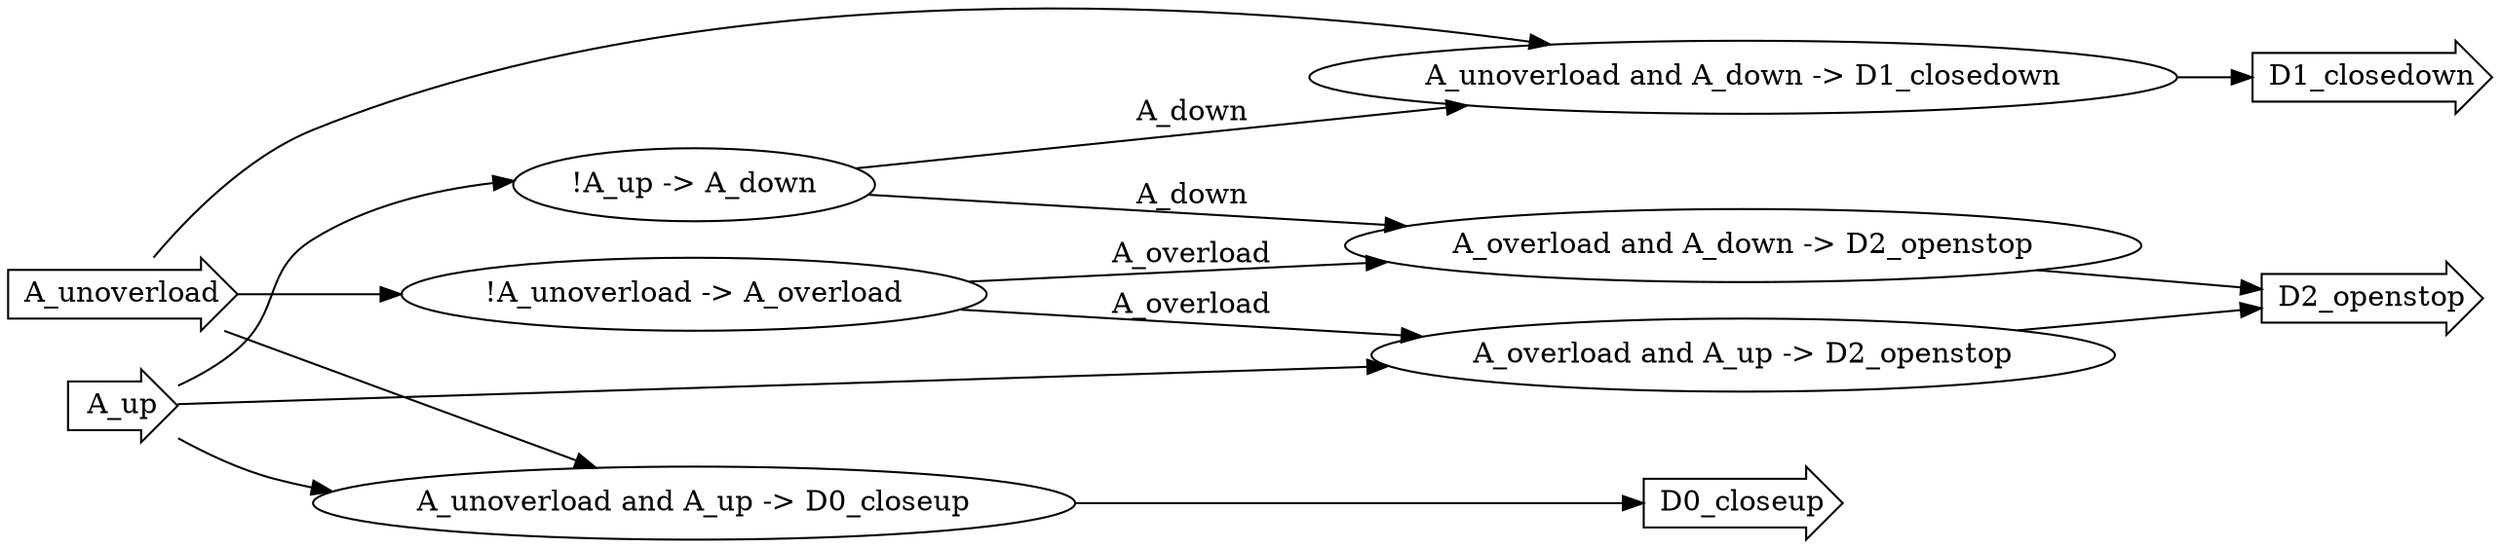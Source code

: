 digraph G {
 rankdir=LR;
 A_unoverload[shape=rarrow];
 A_up[shape=rarrow];
 D0_closeup[shape=rarrow];
 D1_closedown[shape=rarrow];
 D2_openstop[shape=rarrow];
 n_0[label="!A_unoverload -> A_overload"];
 n_1[label="!A_up -> A_down"];
 n_2[label="A_unoverload and A_up -> D0_closeup"];
 n_3[label="A_unoverload and A_down -> D1_closedown"];
 n_4[label="A_overload and A_up -> D2_openstop"];
 n_5[label="A_overload and A_down -> D2_openstop"];
 A_unoverload -> n_0;
 A_up -> n_1;
 A_unoverload -> n_2;
 A_up -> n_2;
 n_2 -> D0_closeup;
 A_unoverload -> n_3;
 n_1 -> n_3[label="A_down"];
 n_3 -> D1_closedown;
 A_up -> n_4;
 n_0 -> n_4[label="A_overload"];
 n_4 -> D2_openstop;
 n_0 -> n_5[label="A_overload"];
 n_1 -> n_5[label="A_down"];
 n_5 -> D2_openstop;
}
